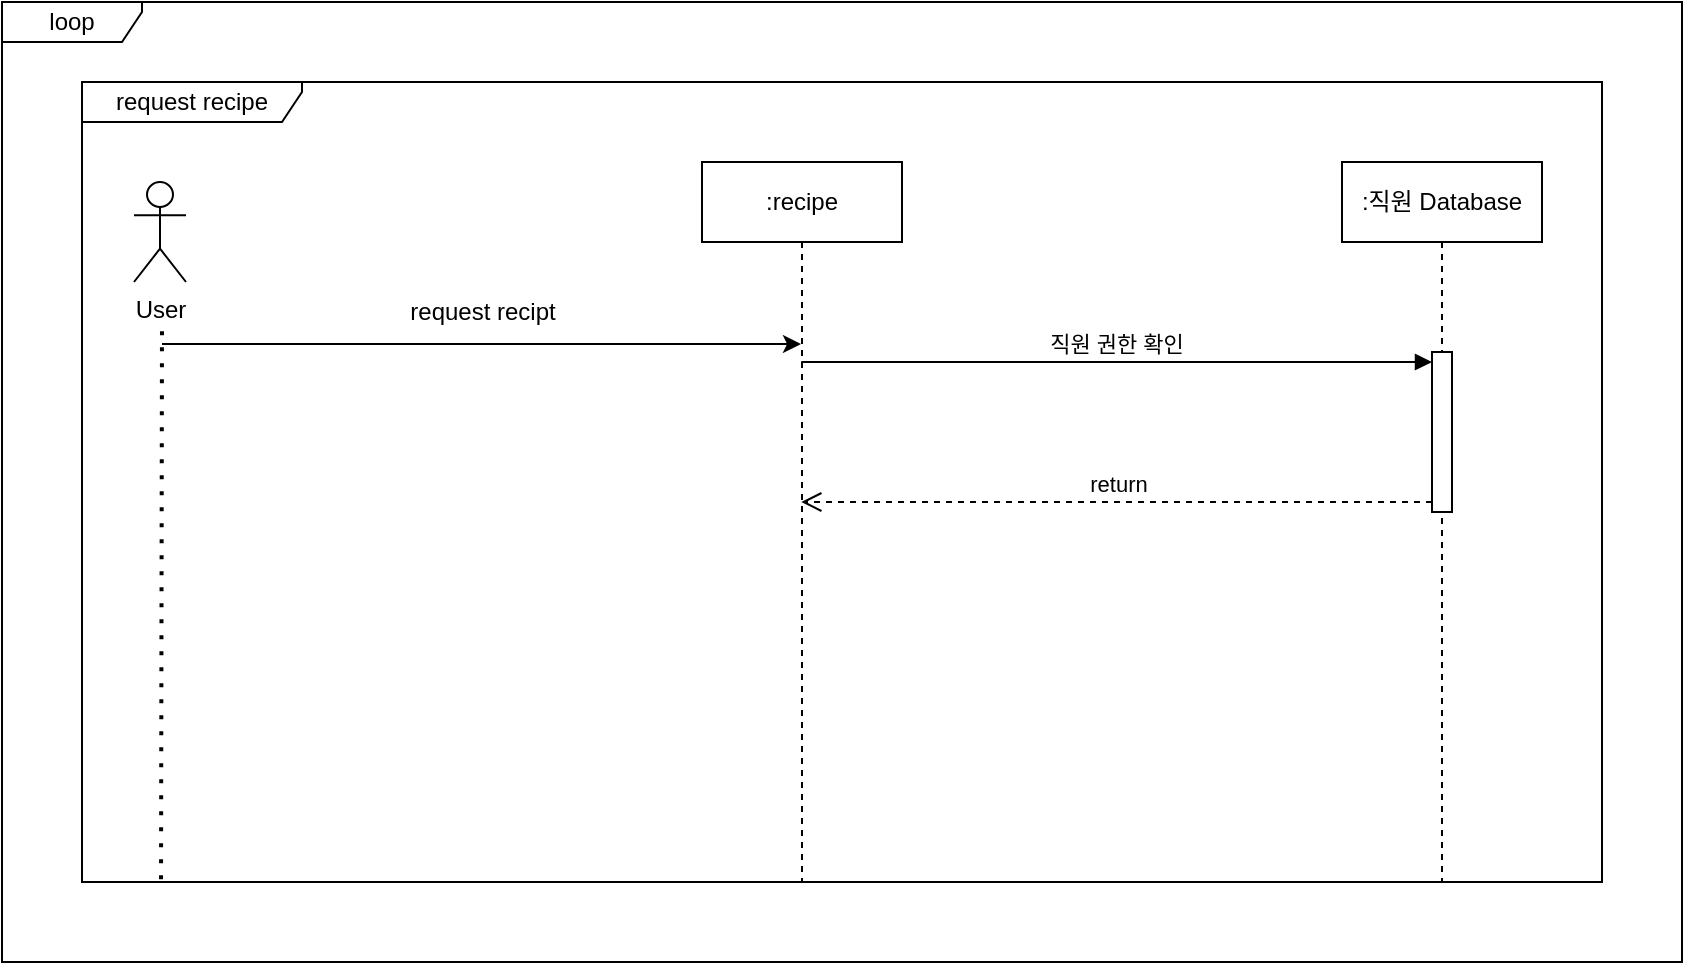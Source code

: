 <mxfile version="22.1.5" type="github">
  <diagram name="페이지-1" id="9jE9BsmCvOT8HA4ghK3p">
    <mxGraphModel dx="830" dy="548" grid="1" gridSize="10" guides="1" tooltips="1" connect="1" arrows="1" fold="1" page="1" pageScale="1" pageWidth="827" pageHeight="1169" math="0" shadow="0">
      <root>
        <mxCell id="0" />
        <mxCell id="1" parent="0" />
        <mxCell id="XJMWt93YdSyoXjv1WJ4x-1" value="User" style="shape=umlActor;verticalLabelPosition=bottom;verticalAlign=top;html=1;outlineConnect=0;" vertex="1" parent="1">
          <mxGeometry x="66" y="90" width="26" height="50" as="geometry" />
        </mxCell>
        <mxCell id="XJMWt93YdSyoXjv1WJ4x-4" value="request recipe" style="shape=umlFrame;whiteSpace=wrap;html=1;pointerEvents=0;width=110;height=20;" vertex="1" parent="1">
          <mxGeometry x="40" y="40" width="760" height="400" as="geometry" />
        </mxCell>
        <mxCell id="XJMWt93YdSyoXjv1WJ4x-5" value="" style="endArrow=none;dashed=1;html=1;dashPattern=1 3;strokeWidth=2;rounded=0;exitX=0.052;exitY=1.004;exitDx=0;exitDy=0;exitPerimeter=0;" edge="1" parent="1">
          <mxGeometry width="50" height="50" relative="1" as="geometry">
            <mxPoint x="79.52" y="438.6" as="sourcePoint" />
            <mxPoint x="80" y="160" as="targetPoint" />
          </mxGeometry>
        </mxCell>
        <mxCell id="XJMWt93YdSyoXjv1WJ4x-7" value="" style="endArrow=classic;html=1;rounded=0;" edge="1" parent="1">
          <mxGeometry width="50" height="50" relative="1" as="geometry">
            <mxPoint x="80" y="171" as="sourcePoint" />
            <mxPoint x="399.5" y="171" as="targetPoint" />
          </mxGeometry>
        </mxCell>
        <mxCell id="XJMWt93YdSyoXjv1WJ4x-8" value="request recipt" style="text;html=1;align=center;verticalAlign=middle;resizable=0;points=[];autosize=1;strokeColor=none;fillColor=none;" vertex="1" parent="1">
          <mxGeometry x="190" y="140" width="100" height="30" as="geometry" />
        </mxCell>
        <mxCell id="XJMWt93YdSyoXjv1WJ4x-15" value="loop" style="shape=umlFrame;whiteSpace=wrap;html=1;pointerEvents=0;width=70;height=20;" vertex="1" parent="1">
          <mxGeometry width="840" height="480" as="geometry" />
        </mxCell>
        <mxCell id="XJMWt93YdSyoXjv1WJ4x-21" value=":직원 Database" style="shape=umlLifeline;perimeter=lifelinePerimeter;whiteSpace=wrap;html=1;container=1;dropTarget=0;collapsible=0;recursiveResize=0;outlineConnect=0;portConstraint=eastwest;newEdgeStyle={&quot;curved&quot;:0,&quot;rounded&quot;:0};" vertex="1" parent="1">
          <mxGeometry x="670" y="80" width="100" height="360" as="geometry" />
        </mxCell>
        <mxCell id="XJMWt93YdSyoXjv1WJ4x-22" value="" style="html=1;points=[[0,0,0,0,5],[0,1,0,0,-5],[1,0,0,0,5],[1,1,0,0,-5]];perimeter=orthogonalPerimeter;outlineConnect=0;targetShapes=umlLifeline;portConstraint=eastwest;newEdgeStyle={&quot;curved&quot;:0,&quot;rounded&quot;:0};" vertex="1" parent="XJMWt93YdSyoXjv1WJ4x-21">
          <mxGeometry x="45" y="95" width="10" height="80" as="geometry" />
        </mxCell>
        <mxCell id="XJMWt93YdSyoXjv1WJ4x-23" value="직원 권한 확인" style="html=1;verticalAlign=bottom;endArrow=block;curved=0;rounded=0;entryX=0;entryY=0;entryDx=0;entryDy=5;" edge="1" target="XJMWt93YdSyoXjv1WJ4x-22" parent="1">
          <mxGeometry relative="1" as="geometry">
            <mxPoint x="399.63" y="180" as="sourcePoint" />
          </mxGeometry>
        </mxCell>
        <mxCell id="XJMWt93YdSyoXjv1WJ4x-24" value="return" style="html=1;verticalAlign=bottom;endArrow=open;dashed=1;endSize=8;curved=0;rounded=0;exitX=0;exitY=1;exitDx=0;exitDy=-5;" edge="1" source="XJMWt93YdSyoXjv1WJ4x-22" parent="1">
          <mxGeometry relative="1" as="geometry">
            <mxPoint x="399.63" y="250" as="targetPoint" />
          </mxGeometry>
        </mxCell>
        <mxCell id="XJMWt93YdSyoXjv1WJ4x-25" value=":recipe" style="shape=umlLifeline;perimeter=lifelinePerimeter;whiteSpace=wrap;html=1;container=1;dropTarget=0;collapsible=0;recursiveResize=0;outlineConnect=0;portConstraint=eastwest;newEdgeStyle={&quot;curved&quot;:0,&quot;rounded&quot;:0};" vertex="1" parent="1">
          <mxGeometry x="350" y="80" width="100" height="360" as="geometry" />
        </mxCell>
      </root>
    </mxGraphModel>
  </diagram>
</mxfile>
